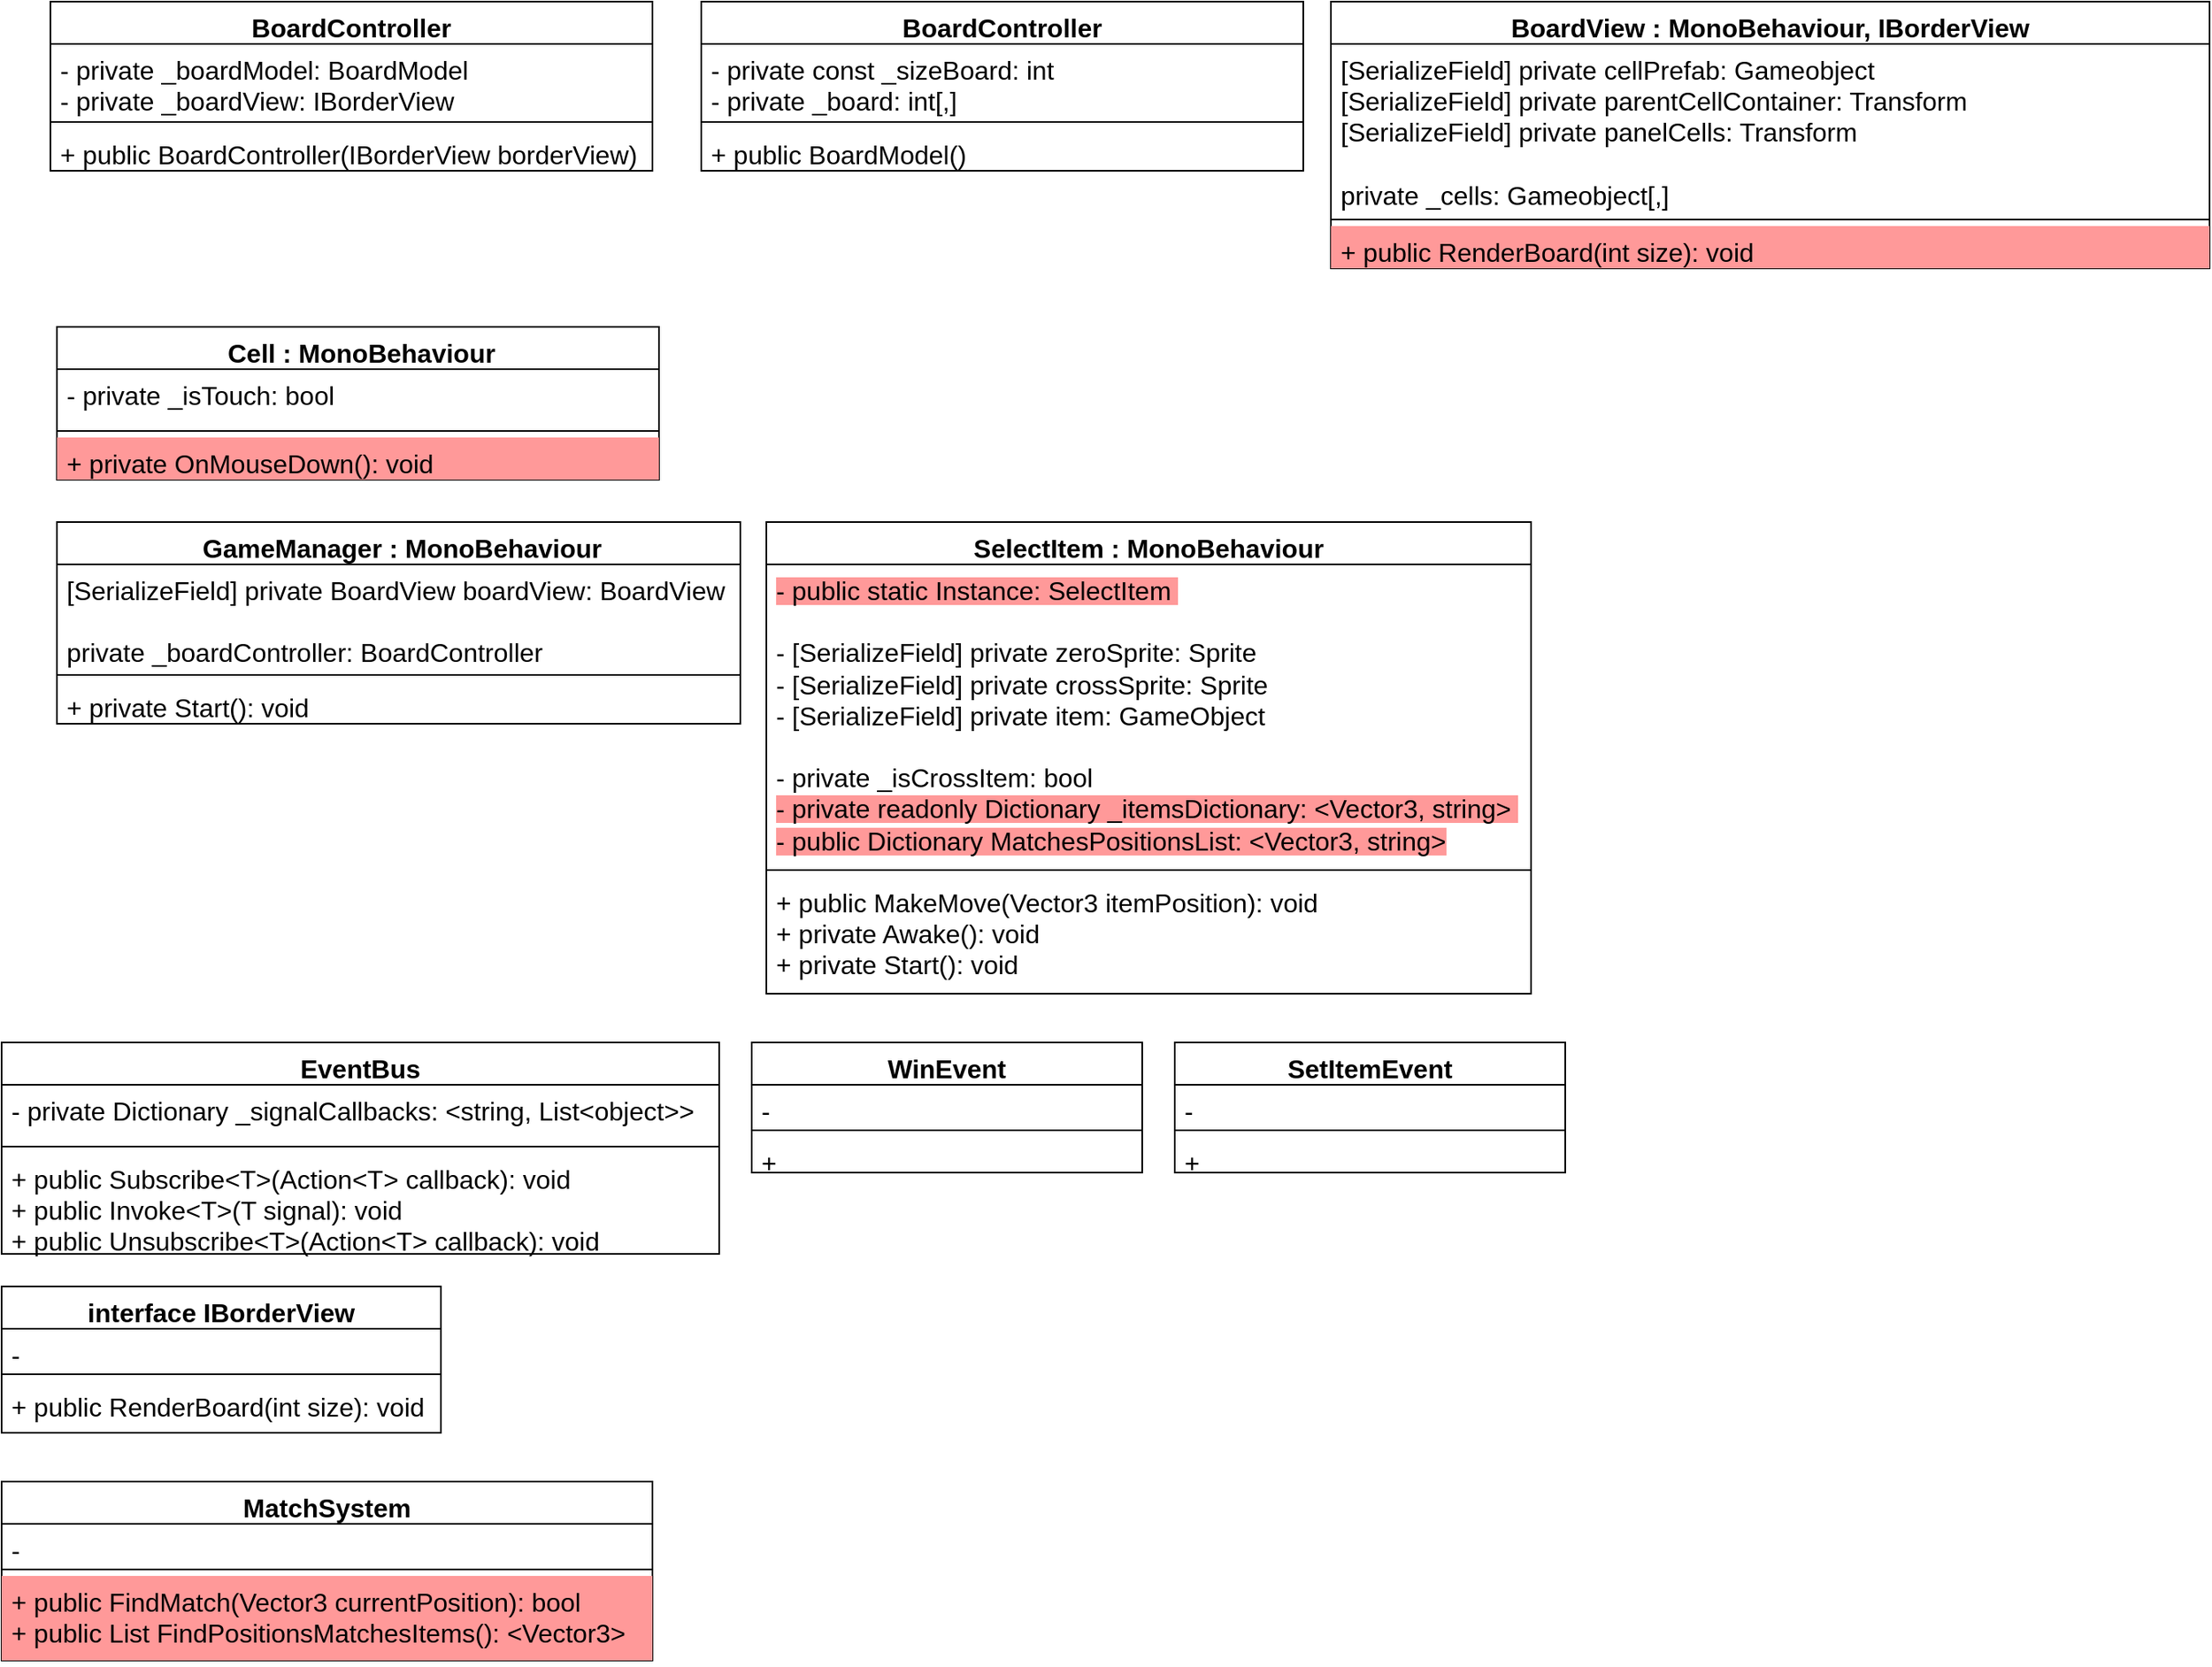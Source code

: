 <mxfile version="21.6.8" type="github">
  <diagram name="Страница — 1" id="X_MFsi-lvggPyJvfzXdd">
    <mxGraphModel dx="2098" dy="1170" grid="1" gridSize="10" guides="1" tooltips="1" connect="1" arrows="1" fold="1" page="1" pageScale="1" pageWidth="827" pageHeight="1169" math="0" shadow="0">
      <root>
        <mxCell id="0" />
        <mxCell id="1" parent="0" />
        <mxCell id="auqUNaoc3VuofEOo_eY_-2" value="BoardController" style="swimlane;fontStyle=1;align=center;verticalAlign=top;childLayout=stackLayout;horizontal=1;startSize=26;horizontalStack=0;resizeParent=1;resizeParentMax=0;resizeLast=0;collapsible=1;marginBottom=0;whiteSpace=wrap;html=1;fontSize=16;" parent="1" vertex="1">
          <mxGeometry x="40" y="40" width="370" height="104" as="geometry" />
        </mxCell>
        <mxCell id="auqUNaoc3VuofEOo_eY_-3" value="- private _boardModel: BoardModel&lt;br&gt;- private _boardView: IBorderView&lt;br&gt;&amp;nbsp;" style="text;strokeColor=none;fillColor=none;align=left;verticalAlign=top;spacingLeft=4;spacingRight=4;overflow=hidden;rotatable=0;points=[[0,0.5],[1,0.5]];portConstraint=eastwest;whiteSpace=wrap;html=1;fontSize=16;" parent="auqUNaoc3VuofEOo_eY_-2" vertex="1">
          <mxGeometry y="26" width="370" height="44" as="geometry" />
        </mxCell>
        <mxCell id="auqUNaoc3VuofEOo_eY_-4" value="" style="line;strokeWidth=1;fillColor=none;align=left;verticalAlign=middle;spacingTop=-1;spacingLeft=3;spacingRight=3;rotatable=0;labelPosition=right;points=[];portConstraint=eastwest;strokeColor=inherit;fontSize=16;" parent="auqUNaoc3VuofEOo_eY_-2" vertex="1">
          <mxGeometry y="70" width="370" height="8" as="geometry" />
        </mxCell>
        <mxCell id="auqUNaoc3VuofEOo_eY_-5" value="+&amp;nbsp;public BoardController(IBorderView borderView)" style="text;strokeColor=none;fillColor=none;align=left;verticalAlign=top;spacingLeft=4;spacingRight=4;overflow=hidden;rotatable=0;points=[[0,0.5],[1,0.5]];portConstraint=eastwest;whiteSpace=wrap;html=1;fontSize=16;" parent="auqUNaoc3VuofEOo_eY_-2" vertex="1">
          <mxGeometry y="78" width="370" height="26" as="geometry" />
        </mxCell>
        <mxCell id="auqUNaoc3VuofEOo_eY_-6" value="BoardController" style="swimlane;fontStyle=1;align=center;verticalAlign=top;childLayout=stackLayout;horizontal=1;startSize=26;horizontalStack=0;resizeParent=1;resizeParentMax=0;resizeLast=0;collapsible=1;marginBottom=0;whiteSpace=wrap;html=1;fontSize=16;" parent="1" vertex="1">
          <mxGeometry x="440" y="40" width="370" height="104" as="geometry" />
        </mxCell>
        <mxCell id="auqUNaoc3VuofEOo_eY_-7" value="&lt;div&gt;- private const _sizeBoard: int&lt;/div&gt;&lt;div&gt;&lt;span style=&quot;background-color: initial;&quot;&gt;- private _board: int[,]&lt;/span&gt;&lt;br&gt;&lt;/div&gt;" style="text;strokeColor=none;fillColor=none;align=left;verticalAlign=top;spacingLeft=4;spacingRight=4;overflow=hidden;rotatable=0;points=[[0,0.5],[1,0.5]];portConstraint=eastwest;whiteSpace=wrap;html=1;fontSize=16;" parent="auqUNaoc3VuofEOo_eY_-6" vertex="1">
          <mxGeometry y="26" width="370" height="44" as="geometry" />
        </mxCell>
        <mxCell id="auqUNaoc3VuofEOo_eY_-8" value="" style="line;strokeWidth=1;fillColor=none;align=left;verticalAlign=middle;spacingTop=-1;spacingLeft=3;spacingRight=3;rotatable=0;labelPosition=right;points=[];portConstraint=eastwest;strokeColor=inherit;fontSize=16;" parent="auqUNaoc3VuofEOo_eY_-6" vertex="1">
          <mxGeometry y="70" width="370" height="8" as="geometry" />
        </mxCell>
        <mxCell id="auqUNaoc3VuofEOo_eY_-9" value="+&amp;nbsp;public BoardModel()" style="text;strokeColor=none;fillColor=none;align=left;verticalAlign=top;spacingLeft=4;spacingRight=4;overflow=hidden;rotatable=0;points=[[0,0.5],[1,0.5]];portConstraint=eastwest;whiteSpace=wrap;html=1;fontSize=16;" parent="auqUNaoc3VuofEOo_eY_-6" vertex="1">
          <mxGeometry y="78" width="370" height="26" as="geometry" />
        </mxCell>
        <mxCell id="auqUNaoc3VuofEOo_eY_-10" value="BoardView : MonoBehaviour, IBorderView" style="swimlane;fontStyle=1;align=center;verticalAlign=top;childLayout=stackLayout;horizontal=1;startSize=26;horizontalStack=0;resizeParent=1;resizeParentMax=0;resizeLast=0;collapsible=1;marginBottom=0;whiteSpace=wrap;html=1;fontSize=16;" parent="1" vertex="1">
          <mxGeometry x="827" y="40" width="540" height="164" as="geometry" />
        </mxCell>
        <mxCell id="auqUNaoc3VuofEOo_eY_-11" value="&lt;div&gt;[SerializeField] private cellPrefab: Gameobject&lt;/div&gt;&lt;div&gt;&lt;span style=&quot;background-color: initial;&quot;&gt;[SerializeField] private parentCellContainer: Transform&lt;/span&gt;&lt;/div&gt;&lt;div&gt;[SerializeField] private panelCells: Transform&lt;/div&gt;&lt;div&gt;&lt;br&gt;&lt;/div&gt;&lt;div&gt;&lt;span style=&quot;background-color: initial;&quot;&gt;private _cells: Gameobject[,]&lt;/span&gt;&lt;/div&gt;" style="text;strokeColor=none;fillColor=none;align=left;verticalAlign=top;spacingLeft=4;spacingRight=4;overflow=hidden;rotatable=0;points=[[0,0.5],[1,0.5]];portConstraint=eastwest;whiteSpace=wrap;html=1;fontSize=16;" parent="auqUNaoc3VuofEOo_eY_-10" vertex="1">
          <mxGeometry y="26" width="540" height="104" as="geometry" />
        </mxCell>
        <mxCell id="auqUNaoc3VuofEOo_eY_-12" value="" style="line;strokeWidth=1;fillColor=none;align=left;verticalAlign=middle;spacingTop=-1;spacingLeft=3;spacingRight=3;rotatable=0;labelPosition=right;points=[];portConstraint=eastwest;strokeColor=inherit;fontSize=16;" parent="auqUNaoc3VuofEOo_eY_-10" vertex="1">
          <mxGeometry y="130" width="540" height="8" as="geometry" />
        </mxCell>
        <mxCell id="auqUNaoc3VuofEOo_eY_-13" value="+&amp;nbsp;public RenderBoard(int size): void" style="text;strokeColor=none;fillColor=#FF9999;align=left;verticalAlign=top;spacingLeft=4;spacingRight=4;overflow=hidden;rotatable=0;points=[[0,0.5],[1,0.5]];portConstraint=eastwest;whiteSpace=wrap;html=1;fontSize=16;" parent="auqUNaoc3VuofEOo_eY_-10" vertex="1">
          <mxGeometry y="138" width="540" height="26" as="geometry" />
        </mxCell>
        <mxCell id="auqUNaoc3VuofEOo_eY_-14" value="&amp;nbsp;Cell : MonoBehaviour" style="swimlane;fontStyle=1;align=center;verticalAlign=top;childLayout=stackLayout;horizontal=1;startSize=26;horizontalStack=0;resizeParent=1;resizeParentMax=0;resizeLast=0;collapsible=1;marginBottom=0;whiteSpace=wrap;html=1;fontSize=16;" parent="1" vertex="1">
          <mxGeometry x="44" y="240" width="370" height="94" as="geometry" />
        </mxCell>
        <mxCell id="auqUNaoc3VuofEOo_eY_-15" value="-&amp;nbsp;private _isTouch: bool" style="text;strokeColor=none;fillColor=none;align=left;verticalAlign=top;spacingLeft=4;spacingRight=4;overflow=hidden;rotatable=0;points=[[0,0.5],[1,0.5]];portConstraint=eastwest;whiteSpace=wrap;html=1;fontSize=16;" parent="auqUNaoc3VuofEOo_eY_-14" vertex="1">
          <mxGeometry y="26" width="370" height="34" as="geometry" />
        </mxCell>
        <mxCell id="auqUNaoc3VuofEOo_eY_-16" value="" style="line;strokeWidth=1;fillColor=none;align=left;verticalAlign=middle;spacingTop=-1;spacingLeft=3;spacingRight=3;rotatable=0;labelPosition=right;points=[];portConstraint=eastwest;strokeColor=inherit;fontSize=16;" parent="auqUNaoc3VuofEOo_eY_-14" vertex="1">
          <mxGeometry y="60" width="370" height="8" as="geometry" />
        </mxCell>
        <mxCell id="auqUNaoc3VuofEOo_eY_-17" value="+&amp;nbsp;private OnMouseDown(): void" style="text;strokeColor=none;fillColor=#FF9999;align=left;verticalAlign=top;spacingLeft=4;spacingRight=4;overflow=hidden;rotatable=0;points=[[0,0.5],[1,0.5]];portConstraint=eastwest;whiteSpace=wrap;html=1;fontSize=16;" parent="auqUNaoc3VuofEOo_eY_-14" vertex="1">
          <mxGeometry y="68" width="370" height="26" as="geometry" />
        </mxCell>
        <mxCell id="auqUNaoc3VuofEOo_eY_-18" value="&amp;nbsp;GameManager : MonoBehaviour" style="swimlane;fontStyle=1;align=center;verticalAlign=top;childLayout=stackLayout;horizontal=1;startSize=26;horizontalStack=0;resizeParent=1;resizeParentMax=0;resizeLast=0;collapsible=1;marginBottom=0;whiteSpace=wrap;html=1;fontSize=16;" parent="1" vertex="1">
          <mxGeometry x="44" y="360" width="420" height="124" as="geometry" />
        </mxCell>
        <mxCell id="auqUNaoc3VuofEOo_eY_-19" value="&lt;div&gt;&lt;div&gt;[SerializeField] private BoardView boardView:&amp;nbsp;BoardView&lt;/div&gt;&lt;div&gt;&lt;br&gt;&lt;/div&gt;&lt;div&gt;&lt;span style=&quot;background-color: initial;&quot;&gt;private _boardController:&amp;nbsp;&lt;/span&gt;BoardController&lt;/div&gt;&lt;/div&gt;&lt;div&gt;&lt;br&gt;&lt;/div&gt;" style="text;strokeColor=none;fillColor=none;align=left;verticalAlign=top;spacingLeft=4;spacingRight=4;overflow=hidden;rotatable=0;points=[[0,0.5],[1,0.5]];portConstraint=eastwest;whiteSpace=wrap;html=1;fontSize=16;" parent="auqUNaoc3VuofEOo_eY_-18" vertex="1">
          <mxGeometry y="26" width="420" height="64" as="geometry" />
        </mxCell>
        <mxCell id="auqUNaoc3VuofEOo_eY_-20" value="" style="line;strokeWidth=1;fillColor=none;align=left;verticalAlign=middle;spacingTop=-1;spacingLeft=3;spacingRight=3;rotatable=0;labelPosition=right;points=[];portConstraint=eastwest;strokeColor=inherit;fontSize=16;" parent="auqUNaoc3VuofEOo_eY_-18" vertex="1">
          <mxGeometry y="90" width="420" height="8" as="geometry" />
        </mxCell>
        <mxCell id="auqUNaoc3VuofEOo_eY_-21" value="+&amp;nbsp;private Start(): void" style="text;strokeColor=none;fillColor=none;align=left;verticalAlign=top;spacingLeft=4;spacingRight=4;overflow=hidden;rotatable=0;points=[[0,0.5],[1,0.5]];portConstraint=eastwest;whiteSpace=wrap;html=1;fontSize=16;" parent="auqUNaoc3VuofEOo_eY_-18" vertex="1">
          <mxGeometry y="98" width="420" height="26" as="geometry" />
        </mxCell>
        <mxCell id="auqUNaoc3VuofEOo_eY_-22" value="SelectItem : MonoBehaviour" style="swimlane;fontStyle=1;align=center;verticalAlign=top;childLayout=stackLayout;horizontal=1;startSize=26;horizontalStack=0;resizeParent=1;resizeParentMax=0;resizeLast=0;collapsible=1;marginBottom=0;whiteSpace=wrap;html=1;fontSize=16;" parent="1" vertex="1">
          <mxGeometry x="480" y="360" width="470" height="290" as="geometry" />
        </mxCell>
        <mxCell id="auqUNaoc3VuofEOo_eY_-23" value="&lt;div&gt;&lt;span style=&quot;background-color: rgb(255, 153, 153);&quot;&gt;-&amp;nbsp;public static Instance: SelectItem&amp;nbsp;&lt;/span&gt;&lt;/div&gt;&lt;div&gt;&lt;span style=&quot;background-color: rgb(255, 153, 153);&quot;&gt;&lt;br&gt;&lt;/span&gt;&lt;/div&gt;&lt;div&gt;&lt;div&gt;- [SerializeField] private zeroSprite: Sprite&lt;/div&gt;&lt;div&gt;- [SerializeField] private crossSprite: Sprite&lt;/div&gt;&lt;div style=&quot;&quot;&gt;- [SerializeField] private item: GameObject&lt;br&gt;&lt;/div&gt;&lt;div style=&quot;&quot;&gt;&lt;br&gt;&lt;/div&gt;&lt;div style=&quot;&quot;&gt;- private _isCrossItem: bool&lt;br&gt;&lt;/div&gt;&lt;div style=&quot;&quot;&gt;&lt;div style=&quot;&quot;&gt;&lt;span style=&quot;background-color: rgb(255, 153, 153);&quot;&gt;- private readonly Dictionary _itemsDictionary: &amp;lt;Vector3, string&amp;gt;&amp;nbsp;&lt;/span&gt;&lt;/div&gt;&lt;div style=&quot;&quot;&gt;&lt;span style=&quot;background-color: rgb(255, 153, 153);&quot;&gt;- public Dictionary MatchesPositionsList: &amp;lt;Vector3, string&amp;gt;&lt;/span&gt;&lt;/div&gt;&lt;/div&gt;&lt;/div&gt;" style="text;strokeColor=none;fillColor=none;align=left;verticalAlign=top;spacingLeft=4;spacingRight=4;overflow=hidden;rotatable=0;points=[[0,0.5],[1,0.5]];portConstraint=eastwest;whiteSpace=wrap;html=1;fontSize=16;" parent="auqUNaoc3VuofEOo_eY_-22" vertex="1">
          <mxGeometry y="26" width="470" height="184" as="geometry" />
        </mxCell>
        <mxCell id="auqUNaoc3VuofEOo_eY_-24" value="" style="line;strokeWidth=1;fillColor=none;align=left;verticalAlign=middle;spacingTop=-1;spacingLeft=3;spacingRight=3;rotatable=0;labelPosition=right;points=[];portConstraint=eastwest;strokeColor=inherit;fontSize=16;" parent="auqUNaoc3VuofEOo_eY_-22" vertex="1">
          <mxGeometry y="210" width="470" height="8" as="geometry" />
        </mxCell>
        <mxCell id="auqUNaoc3VuofEOo_eY_-25" value="+ public MakeMove(Vector3 itemPosition): void&lt;br&gt;+&amp;nbsp;private Awake(): void&lt;br&gt;+&amp;nbsp;private Start(): void" style="text;strokeColor=none;fillColor=none;align=left;verticalAlign=top;spacingLeft=4;spacingRight=4;overflow=hidden;rotatable=0;points=[[0,0.5],[1,0.5]];portConstraint=eastwest;whiteSpace=wrap;html=1;fontSize=16;" parent="auqUNaoc3VuofEOo_eY_-22" vertex="1">
          <mxGeometry y="218" width="470" height="72" as="geometry" />
        </mxCell>
        <mxCell id="13vtcZXGDVny232xn6ak-1" value="EventBus" style="swimlane;fontStyle=1;align=center;verticalAlign=top;childLayout=stackLayout;horizontal=1;startSize=26;horizontalStack=0;resizeParent=1;resizeParentMax=0;resizeLast=0;collapsible=1;marginBottom=0;whiteSpace=wrap;html=1;fontSize=16;" vertex="1" parent="1">
          <mxGeometry x="10" y="680" width="441" height="130" as="geometry" />
        </mxCell>
        <mxCell id="13vtcZXGDVny232xn6ak-2" value="&lt;div&gt;&lt;div&gt;- private Dictionary _signalCallbacks:&amp;nbsp;&amp;lt;string, List&amp;lt;object&amp;gt;&amp;gt;&lt;/div&gt;&lt;/div&gt;" style="text;strokeColor=none;fillColor=none;align=left;verticalAlign=top;spacingLeft=4;spacingRight=4;overflow=hidden;rotatable=0;points=[[0,0.5],[1,0.5]];portConstraint=eastwest;whiteSpace=wrap;html=1;fontSize=16;" vertex="1" parent="13vtcZXGDVny232xn6ak-1">
          <mxGeometry y="26" width="441" height="34" as="geometry" />
        </mxCell>
        <mxCell id="13vtcZXGDVny232xn6ak-3" value="" style="line;strokeWidth=1;fillColor=none;align=left;verticalAlign=middle;spacingTop=-1;spacingLeft=3;spacingRight=3;rotatable=0;labelPosition=right;points=[];portConstraint=eastwest;strokeColor=inherit;fontSize=16;" vertex="1" parent="13vtcZXGDVny232xn6ak-1">
          <mxGeometry y="60" width="441" height="8" as="geometry" />
        </mxCell>
        <mxCell id="13vtcZXGDVny232xn6ak-4" value="+ public Subscribe&amp;lt;T&amp;gt;(Action&amp;lt;T&amp;gt; callback): void&lt;br&gt;+&amp;nbsp;public Invoke&amp;lt;T&amp;gt;(T signal): void&lt;br&gt;+ public Unsubscribe&amp;lt;T&amp;gt;(Action&amp;lt;T&amp;gt; callback): void" style="text;strokeColor=none;fillColor=none;align=left;verticalAlign=top;spacingLeft=4;spacingRight=4;overflow=hidden;rotatable=0;points=[[0,0.5],[1,0.5]];portConstraint=eastwest;whiteSpace=wrap;html=1;fontSize=16;" vertex="1" parent="13vtcZXGDVny232xn6ak-1">
          <mxGeometry y="68" width="441" height="62" as="geometry" />
        </mxCell>
        <mxCell id="13vtcZXGDVny232xn6ak-5" value="WinEvent" style="swimlane;fontStyle=1;align=center;verticalAlign=top;childLayout=stackLayout;horizontal=1;startSize=26;horizontalStack=0;resizeParent=1;resizeParentMax=0;resizeLast=0;collapsible=1;marginBottom=0;whiteSpace=wrap;html=1;fontSize=16;" vertex="1" parent="1">
          <mxGeometry x="471" y="680" width="240" height="80" as="geometry" />
        </mxCell>
        <mxCell id="13vtcZXGDVny232xn6ak-6" value="&lt;div&gt;&lt;div&gt;-&lt;/div&gt;&lt;/div&gt;" style="text;strokeColor=none;fillColor=none;align=left;verticalAlign=top;spacingLeft=4;spacingRight=4;overflow=hidden;rotatable=0;points=[[0,0.5],[1,0.5]];portConstraint=eastwest;whiteSpace=wrap;html=1;fontSize=16;" vertex="1" parent="13vtcZXGDVny232xn6ak-5">
          <mxGeometry y="26" width="240" height="24" as="geometry" />
        </mxCell>
        <mxCell id="13vtcZXGDVny232xn6ak-7" value="" style="line;strokeWidth=1;fillColor=none;align=left;verticalAlign=middle;spacingTop=-1;spacingLeft=3;spacingRight=3;rotatable=0;labelPosition=right;points=[];portConstraint=eastwest;strokeColor=inherit;fontSize=16;" vertex="1" parent="13vtcZXGDVny232xn6ak-5">
          <mxGeometry y="50" width="240" height="8" as="geometry" />
        </mxCell>
        <mxCell id="13vtcZXGDVny232xn6ak-8" value="+" style="text;strokeColor=none;fillColor=none;align=left;verticalAlign=top;spacingLeft=4;spacingRight=4;overflow=hidden;rotatable=0;points=[[0,0.5],[1,0.5]];portConstraint=eastwest;whiteSpace=wrap;html=1;fontSize=16;" vertex="1" parent="13vtcZXGDVny232xn6ak-5">
          <mxGeometry y="58" width="240" height="22" as="geometry" />
        </mxCell>
        <mxCell id="13vtcZXGDVny232xn6ak-9" value="SetItemEvent" style="swimlane;fontStyle=1;align=center;verticalAlign=top;childLayout=stackLayout;horizontal=1;startSize=26;horizontalStack=0;resizeParent=1;resizeParentMax=0;resizeLast=0;collapsible=1;marginBottom=0;whiteSpace=wrap;html=1;fontSize=16;" vertex="1" parent="1">
          <mxGeometry x="731" y="680" width="240" height="80" as="geometry" />
        </mxCell>
        <mxCell id="13vtcZXGDVny232xn6ak-10" value="&lt;div&gt;&lt;div&gt;-&lt;/div&gt;&lt;/div&gt;" style="text;strokeColor=none;fillColor=none;align=left;verticalAlign=top;spacingLeft=4;spacingRight=4;overflow=hidden;rotatable=0;points=[[0,0.5],[1,0.5]];portConstraint=eastwest;whiteSpace=wrap;html=1;fontSize=16;" vertex="1" parent="13vtcZXGDVny232xn6ak-9">
          <mxGeometry y="26" width="240" height="24" as="geometry" />
        </mxCell>
        <mxCell id="13vtcZXGDVny232xn6ak-11" value="" style="line;strokeWidth=1;fillColor=none;align=left;verticalAlign=middle;spacingTop=-1;spacingLeft=3;spacingRight=3;rotatable=0;labelPosition=right;points=[];portConstraint=eastwest;strokeColor=inherit;fontSize=16;" vertex="1" parent="13vtcZXGDVny232xn6ak-9">
          <mxGeometry y="50" width="240" height="8" as="geometry" />
        </mxCell>
        <mxCell id="13vtcZXGDVny232xn6ak-12" value="+" style="text;strokeColor=none;fillColor=none;align=left;verticalAlign=top;spacingLeft=4;spacingRight=4;overflow=hidden;rotatable=0;points=[[0,0.5],[1,0.5]];portConstraint=eastwest;whiteSpace=wrap;html=1;fontSize=16;" vertex="1" parent="13vtcZXGDVny232xn6ak-9">
          <mxGeometry y="58" width="240" height="22" as="geometry" />
        </mxCell>
        <mxCell id="13vtcZXGDVny232xn6ak-13" value="interface IBorderView" style="swimlane;fontStyle=1;align=center;verticalAlign=top;childLayout=stackLayout;horizontal=1;startSize=26;horizontalStack=0;resizeParent=1;resizeParentMax=0;resizeLast=0;collapsible=1;marginBottom=0;whiteSpace=wrap;html=1;fontSize=16;" vertex="1" parent="1">
          <mxGeometry x="10" y="830" width="270" height="90" as="geometry" />
        </mxCell>
        <mxCell id="13vtcZXGDVny232xn6ak-14" value="&lt;div&gt;&lt;div&gt;-&lt;/div&gt;&lt;/div&gt;" style="text;strokeColor=none;fillColor=none;align=left;verticalAlign=top;spacingLeft=4;spacingRight=4;overflow=hidden;rotatable=0;points=[[0,0.5],[1,0.5]];portConstraint=eastwest;whiteSpace=wrap;html=1;fontSize=16;" vertex="1" parent="13vtcZXGDVny232xn6ak-13">
          <mxGeometry y="26" width="270" height="24" as="geometry" />
        </mxCell>
        <mxCell id="13vtcZXGDVny232xn6ak-15" value="" style="line;strokeWidth=1;fillColor=none;align=left;verticalAlign=middle;spacingTop=-1;spacingLeft=3;spacingRight=3;rotatable=0;labelPosition=right;points=[];portConstraint=eastwest;strokeColor=inherit;fontSize=16;" vertex="1" parent="13vtcZXGDVny232xn6ak-13">
          <mxGeometry y="50" width="270" height="8" as="geometry" />
        </mxCell>
        <mxCell id="13vtcZXGDVny232xn6ak-16" value="+&amp;nbsp;public RenderBoard(int size): void" style="text;strokeColor=none;fillColor=none;align=left;verticalAlign=top;spacingLeft=4;spacingRight=4;overflow=hidden;rotatable=0;points=[[0,0.5],[1,0.5]];portConstraint=eastwest;whiteSpace=wrap;html=1;fontSize=16;" vertex="1" parent="13vtcZXGDVny232xn6ak-13">
          <mxGeometry y="58" width="270" height="32" as="geometry" />
        </mxCell>
        <mxCell id="13vtcZXGDVny232xn6ak-17" value="MatchSystem" style="swimlane;fontStyle=1;align=center;verticalAlign=top;childLayout=stackLayout;horizontal=1;startSize=26;horizontalStack=0;resizeParent=1;resizeParentMax=0;resizeLast=0;collapsible=1;marginBottom=0;whiteSpace=wrap;html=1;fontSize=16;" vertex="1" parent="1">
          <mxGeometry x="10" y="950" width="400" height="110" as="geometry" />
        </mxCell>
        <mxCell id="13vtcZXGDVny232xn6ak-18" value="&lt;div&gt;&lt;div&gt;-&lt;/div&gt;&lt;/div&gt;" style="text;strokeColor=none;fillColor=none;align=left;verticalAlign=top;spacingLeft=4;spacingRight=4;overflow=hidden;rotatable=0;points=[[0,0.5],[1,0.5]];portConstraint=eastwest;whiteSpace=wrap;html=1;fontSize=16;" vertex="1" parent="13vtcZXGDVny232xn6ak-17">
          <mxGeometry y="26" width="400" height="24" as="geometry" />
        </mxCell>
        <mxCell id="13vtcZXGDVny232xn6ak-19" value="" style="line;strokeWidth=1;fillColor=none;align=left;verticalAlign=middle;spacingTop=-1;spacingLeft=3;spacingRight=3;rotatable=0;labelPosition=right;points=[];portConstraint=eastwest;strokeColor=inherit;fontSize=16;" vertex="1" parent="13vtcZXGDVny232xn6ak-17">
          <mxGeometry y="50" width="400" height="8" as="geometry" />
        </mxCell>
        <mxCell id="13vtcZXGDVny232xn6ak-20" value="+ public FindMatch(Vector3 currentPosition): bool&lt;br&gt;+&amp;nbsp;public List FindPositionsMatchesItems(): &amp;lt;Vector3&amp;gt;&amp;nbsp;" style="text;strokeColor=none;fillColor=#FF9999;align=left;verticalAlign=top;spacingLeft=4;spacingRight=4;overflow=hidden;rotatable=0;points=[[0,0.5],[1,0.5]];portConstraint=eastwest;whiteSpace=wrap;html=1;fontSize=16;" vertex="1" parent="13vtcZXGDVny232xn6ak-17">
          <mxGeometry y="58" width="400" height="52" as="geometry" />
        </mxCell>
      </root>
    </mxGraphModel>
  </diagram>
</mxfile>
